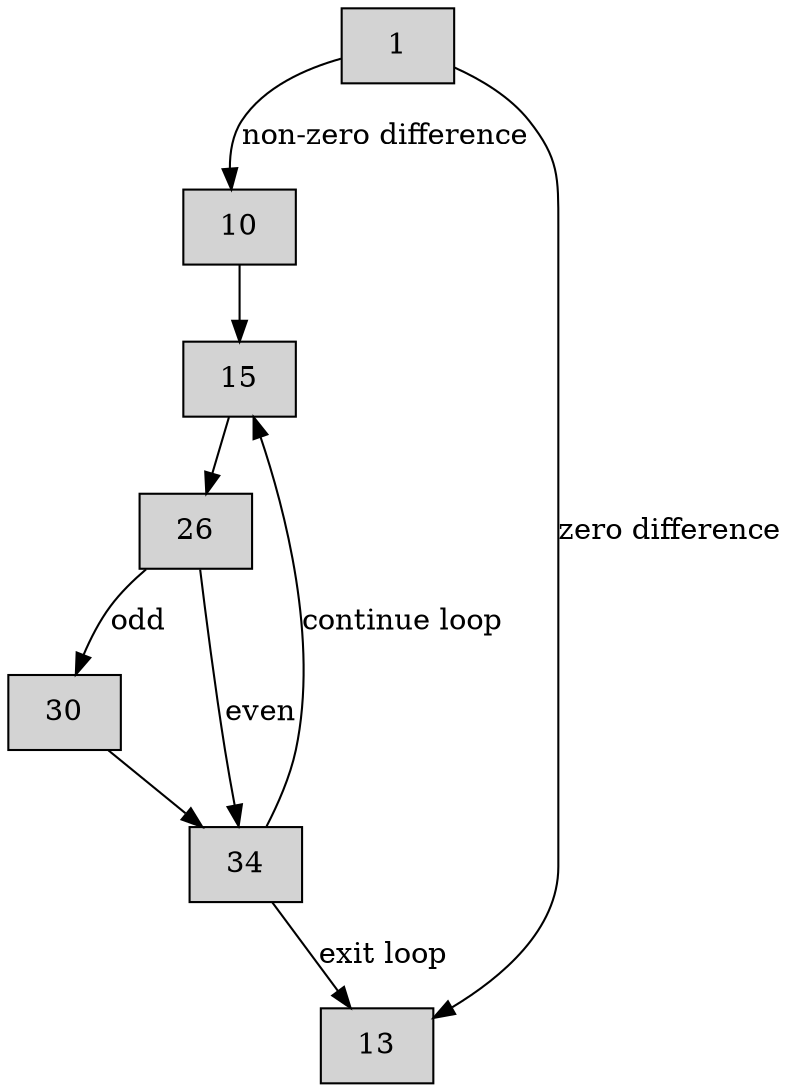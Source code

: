 digraph CFG {
    node[shape=box, style=filled];

    Block1[label="1"];
    Block10[label="10"];
    Block13[label="13"];
    Block15[label="15"];
    Block26[label="26"];
    Block30[label="30"];
    Block34[label="34"];

    Block1 -> Block10[label="non-zero difference"];
    Block1 -> Block13[label="zero difference"];

    Block10 -> Block15;

    Block15 -> Block26;

    Block26 -> Block30[label="odd"];
    Block26 -> Block34[label="even"];

    Block30 -> Block34;

    Block34 -> Block15[label="continue loop"];
    Block34 -> Block13[label="exit loop"];
}